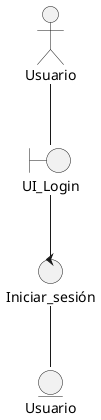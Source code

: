 @startuml
@startuml Iniciar_sesión
actor Usuario 
boundary UI_Login
control Iniciar_sesión
entity "Usuario" as usuario

Usuario--UI_Login
UI_Login--Iniciar_sesión 
Iniciar_sesión--usuario

@enduml